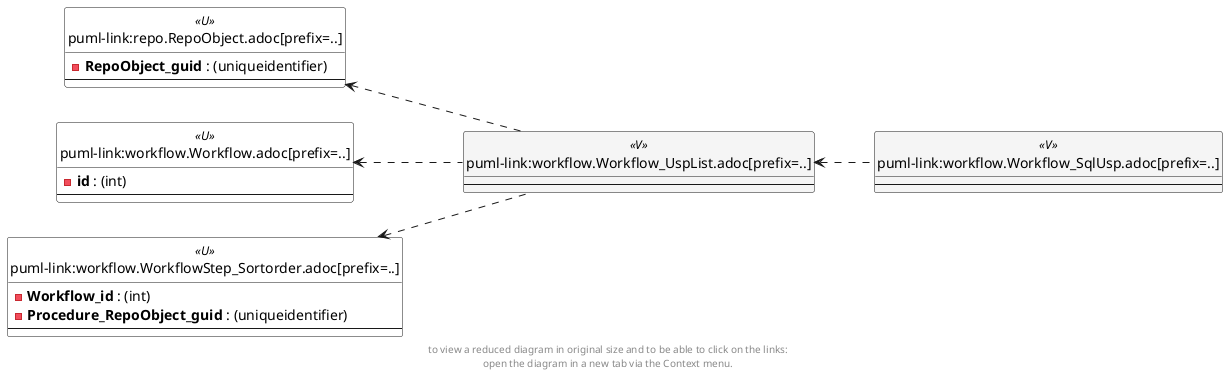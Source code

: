 @startuml
left to right direction
'top to bottom direction
hide circle
'avoide "." issues:
set namespaceSeparator none


skinparam class {
  BackgroundColor White
  BackgroundColor<<FN>> Yellow
  BackgroundColor<<FS>> Yellow
  BackgroundColor<<FT>> LightGray
  BackgroundColor<<IF>> Yellow
  BackgroundColor<<IS>> Yellow
  BackgroundColor<<P>> Aqua
  BackgroundColor<<PC>> Aqua
  BackgroundColor<<SN>> Yellow
  BackgroundColor<<SO>> SlateBlue
  BackgroundColor<<TF>> LightGray
  BackgroundColor<<TR>> Tomato
  BackgroundColor<<U>> White
  BackgroundColor<<V>> WhiteSmoke
  BackgroundColor<<X>> Aqua
}


entity "puml-link:repo.RepoObject.adoc[prefix=..]" as repo.RepoObject << U >> {
  - **RepoObject_guid** : (uniqueidentifier)
  --
}

entity "puml-link:workflow.Workflow.adoc[prefix=..]" as workflow.Workflow << U >> {
  - **id** : (int)
  --
}

entity "puml-link:workflow.Workflow_SqlUsp.adoc[prefix=..]" as workflow.Workflow_SqlUsp << V >> {
  --
}

entity "puml-link:workflow.Workflow_UspList.adoc[prefix=..]" as workflow.Workflow_UspList << V >> {
  --
}

entity "puml-link:workflow.WorkflowStep_Sortorder.adoc[prefix=..]" as workflow.WorkflowStep_Sortorder << U >> {
  - **Workflow_id** : (int)
  - **Procedure_RepoObject_guid** : (uniqueidentifier)
  --
}

repo.RepoObject <.. workflow.Workflow_UspList
workflow.Workflow <.. workflow.Workflow_UspList
workflow.Workflow_UspList <.. workflow.Workflow_SqlUsp
workflow.WorkflowStep_Sortorder <.. workflow.Workflow_UspList
footer
to view a reduced diagram in original size and to be able to click on the links:
open the diagram in a new tab via the Context menu.
end footer

@enduml


